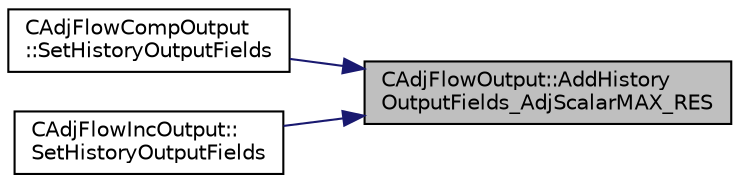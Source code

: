 digraph "CAdjFlowOutput::AddHistoryOutputFields_AdjScalarMAX_RES"
{
 // LATEX_PDF_SIZE
  edge [fontname="Helvetica",fontsize="10",labelfontname="Helvetica",labelfontsize="10"];
  node [fontname="Helvetica",fontsize="10",shape=record];
  rankdir="RL";
  Node1 [label="CAdjFlowOutput::AddHistory\lOutputFields_AdjScalarMAX_RES",height=0.2,width=0.4,color="black", fillcolor="grey75", style="filled", fontcolor="black",tooltip="Add scalar (turbulence/species) history fields for the max Residual (FVMComp, FVMInc,..."];
  Node1 -> Node2 [dir="back",color="midnightblue",fontsize="10",style="solid",fontname="Helvetica"];
  Node2 [label="CAdjFlowCompOutput\l::SetHistoryOutputFields",height=0.2,width=0.4,color="black", fillcolor="white", style="filled",URL="$classCAdjFlowCompOutput.html#a26b22af6b35a46931cd6eade4dd9d8ec",tooltip="Set the available history output fields."];
  Node1 -> Node3 [dir="back",color="midnightblue",fontsize="10",style="solid",fontname="Helvetica"];
  Node3 [label="CAdjFlowIncOutput::\lSetHistoryOutputFields",height=0.2,width=0.4,color="black", fillcolor="white", style="filled",URL="$classCAdjFlowIncOutput.html#ade7ecb21141ada7f6c3a1ad28c0786af",tooltip="Set the available history output fields."];
}
